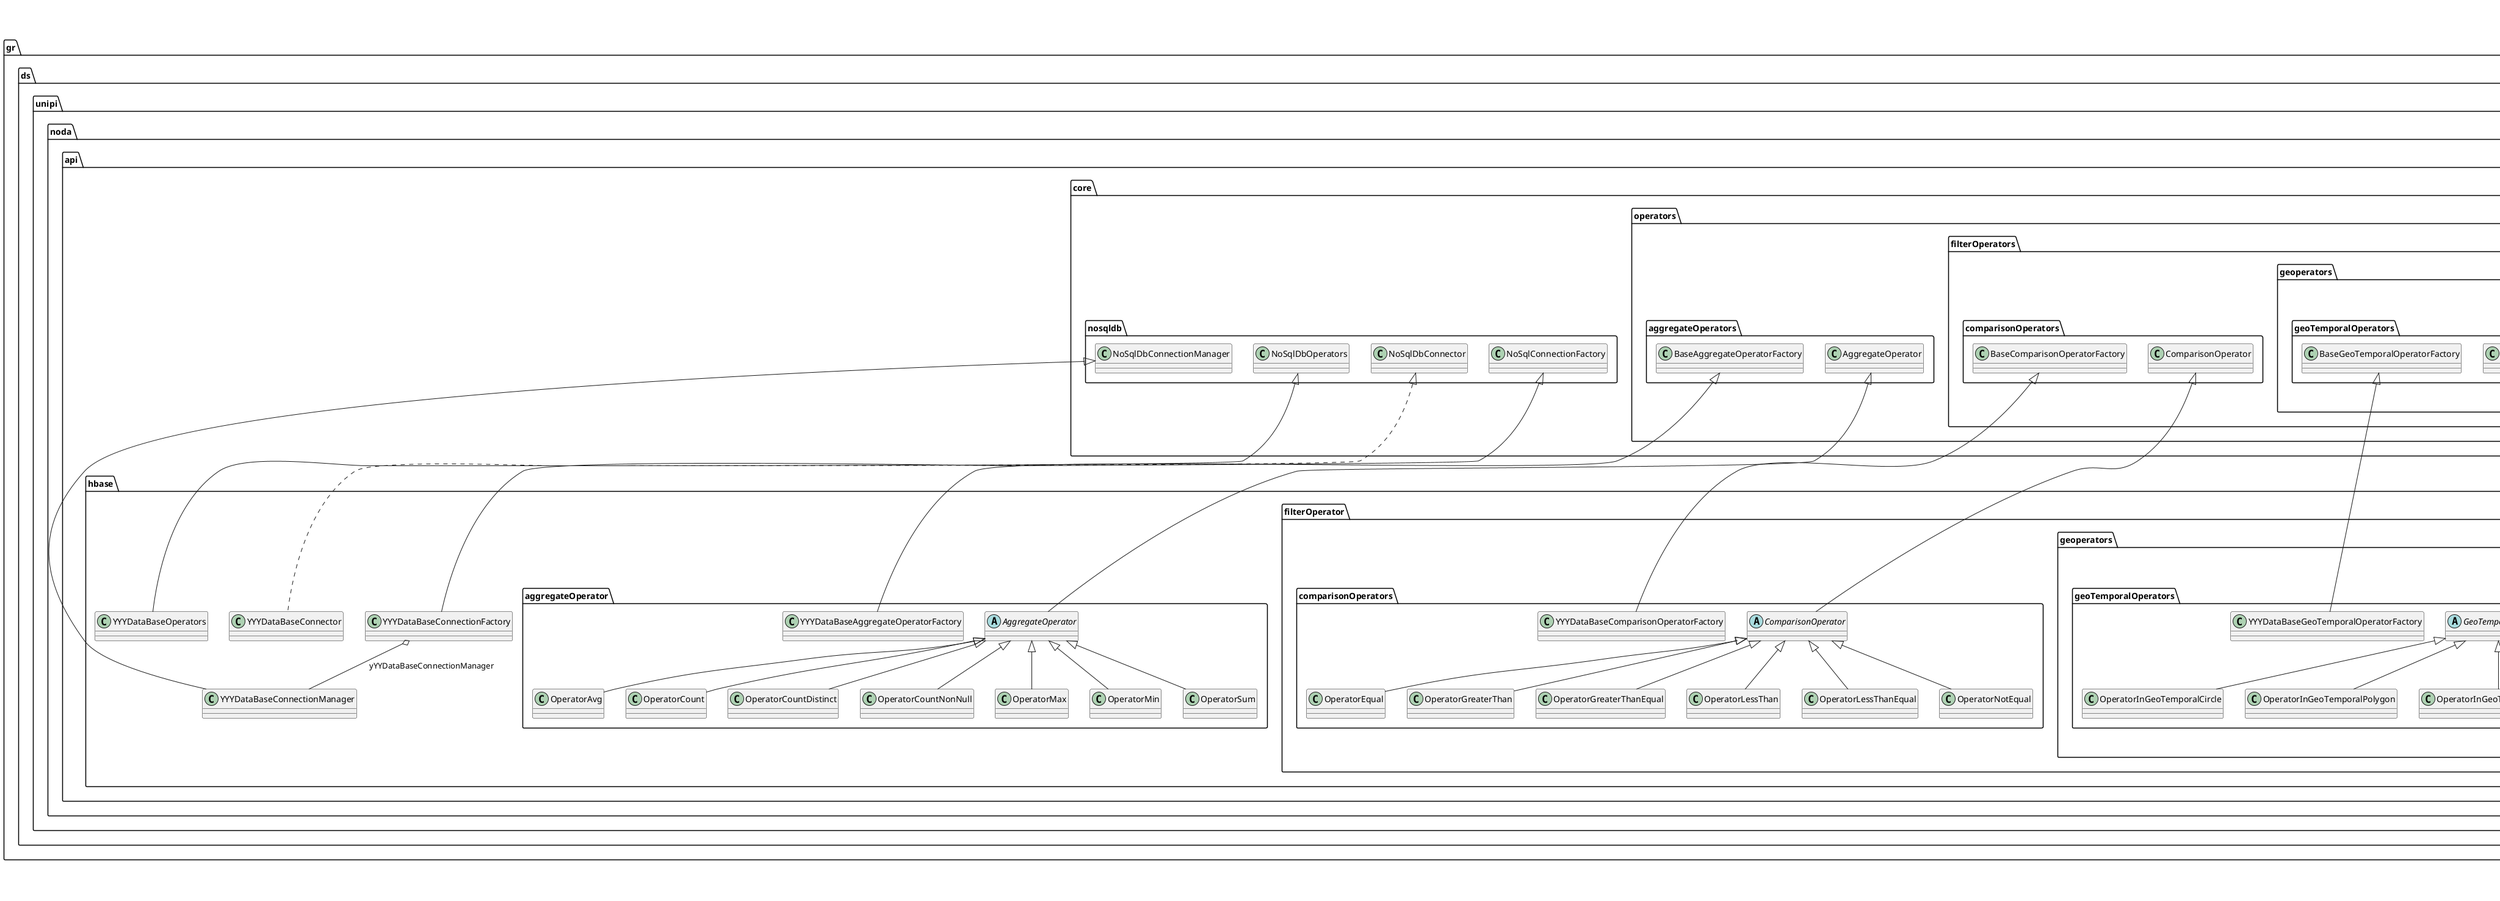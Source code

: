 @startuml

title __NOSQL-OPERATORS-YYYDATABASE's Class Diagram__\n

  namespace gr.ds.unipi.noda.api.hbase {
    class gr.ds.unipi.noda.api.hbase.YYYDataBaseConnectionFactory {
    }
  }
  

  namespace gr.ds.unipi.noda.api.hbase {
    class gr.ds.unipi.noda.api.hbase.YYYDataBaseConnectionManager {
    }
  }
  

  namespace gr.ds.unipi.noda.api.hbase {
    class gr.ds.unipi.noda.api.hbase.YYYDataBaseConnector {
    }
  }
  

  namespace gr.ds.unipi.noda.api.hbase {
    class gr.ds.unipi.noda.api.hbase.YYYDataBaseOperators {
    }
  }
  

  namespace gr.ds.unipi.noda.api.hbase {
    namespace aggregateOperator {
      abstract class gr.ds.unipi.noda.api.hbase.aggregateOperator.AggregateOperator {
      }
    }
  }
  

  namespace gr.ds.unipi.noda.api.hbase {
    namespace aggregateOperator {
      class gr.ds.unipi.noda.api.hbase.aggregateOperator.OperatorAvg {
      }
    }
  }
  

  namespace gr.ds.unipi.noda.api.hbase {
    namespace aggregateOperator {
      class gr.ds.unipi.noda.api.hbase.aggregateOperator.OperatorCount {
      }
    }
  }
  

  namespace gr.ds.unipi.noda.api.hbase {
    namespace aggregateOperator {
      class gr.ds.unipi.noda.api.hbase.aggregateOperator.OperatorCountDistinct {
      }
    }
  }
  

  namespace gr.ds.unipi.noda.api.hbase {
    namespace aggregateOperator {
      class gr.ds.unipi.noda.api.hbase.aggregateOperator.OperatorCountNonNull {
      }
    }
  }
  

  namespace gr.ds.unipi.noda.api.hbase {
    namespace aggregateOperator {
      class gr.ds.unipi.noda.api.hbase.aggregateOperator.OperatorMax {
      }
    }
  }
  

  namespace gr.ds.unipi.noda.api.hbase {
    namespace aggregateOperator {
      class gr.ds.unipi.noda.api.hbase.aggregateOperator.OperatorMin {
      }
    }
  }
  

  namespace gr.ds.unipi.noda.api.hbase {
    namespace aggregateOperator {
      class gr.ds.unipi.noda.api.hbase.aggregateOperator.OperatorSum {
      }
    }
  }
  

  namespace gr.ds.unipi.noda.api.hbase {
    namespace aggregateOperator {
      class gr.ds.unipi.noda.api.hbase.aggregateOperator.YYYDataBaseAggregateOperatorFactory {
      }
    }
  }
  

  namespace gr.ds.unipi.noda.api.hbase {
    namespace filterOperator.comparisonOperators {
      abstract class gr.ds.unipi.noda.api.hbase.filterOperator.comparisonOperators.ComparisonOperator {
      }
    }
  }
  

  namespace gr.ds.unipi.noda.api.hbase {
    namespace filterOperator.comparisonOperators {
      class gr.ds.unipi.noda.api.hbase.filterOperator.comparisonOperators.OperatorEqual {
      }
    }
  }
  

  namespace gr.ds.unipi.noda.api.hbase {
    namespace filterOperator.comparisonOperators {
      class gr.ds.unipi.noda.api.hbase.filterOperator.comparisonOperators.OperatorGreaterThan {
      }
    }
  }
  

  namespace gr.ds.unipi.noda.api.hbase {
    namespace filterOperator.comparisonOperators {
      class gr.ds.unipi.noda.api.hbase.filterOperator.comparisonOperators.OperatorGreaterThanEqual {
      }
    }
  }
  

  namespace gr.ds.unipi.noda.api.hbase {
    namespace filterOperator.comparisonOperators {
      class gr.ds.unipi.noda.api.hbase.filterOperator.comparisonOperators.OperatorLessThan {
      }
    }
  }
  

  namespace gr.ds.unipi.noda.api.hbase {
    namespace filterOperator.comparisonOperators {
      class gr.ds.unipi.noda.api.hbase.filterOperator.comparisonOperators.OperatorLessThanEqual {
      }
    }
  }
  

  namespace gr.ds.unipi.noda.api.hbase {
    namespace filterOperator.comparisonOperators {
      class gr.ds.unipi.noda.api.hbase.filterOperator.comparisonOperators.OperatorNotEqual {
      }
    }
  }
  

  namespace gr.ds.unipi.noda.api.hbase {
    namespace filterOperator.comparisonOperators {
      class gr.ds.unipi.noda.api.hbase.filterOperator.comparisonOperators.YYYDataBaseComparisonOperatorFactory {
      }
    }
  }
  

  namespace gr.ds.unipi.noda.api.hbase {
    namespace filterOperator.geoperators.geoTemporalOperators {
      abstract class gr.ds.unipi.noda.api.hbase.filterOperator.geoperators.geoTemporalOperators.GeoTemporalOperator {
      }
    }
  }
  

  namespace gr.ds.unipi.noda.api.hbase {
    namespace filterOperator.geoperators.geoTemporalOperators {
      class gr.ds.unipi.noda.api.hbase.filterOperator.geoperators.geoTemporalOperators.OperatorInGeoTemporalCircle {
      }
    }
  }
  

  namespace gr.ds.unipi.noda.api.hbase {
    namespace filterOperator.geoperators.geoTemporalOperators {
      class gr.ds.unipi.noda.api.hbase.filterOperator.geoperators.geoTemporalOperators.OperatorInGeoTemporalPolygon {
      }
    }
  }
  

  namespace gr.ds.unipi.noda.api.hbase {
    namespace filterOperator.geoperators.geoTemporalOperators {
      class gr.ds.unipi.noda.api.hbase.filterOperator.geoperators.geoTemporalOperators.OperatorInGeoTemporalRectangle {
      }
    }
  }
  

  namespace gr.ds.unipi.noda.api.hbase {
    namespace filterOperator.geoperators.geoTemporalOperators {
      class gr.ds.unipi.noda.api.hbase.filterOperator.geoperators.geoTemporalOperators.YYYDataBaseGeoTemporalOperatorFactory {
      }
    }
  }
  

  namespace gr.ds.unipi.noda.api.hbase {
    namespace filterOperator.geoperators.geoTextualOperators {
      class gr.ds.unipi.noda.api.hbase.filterOperator.geoperators.geoTextualOperators.YYYDataBaseGeoTextualOperatorFactory {
      }
    }
  }
  

  namespace gr.ds.unipi.noda.api.hbase {
    namespace filterOperator.geoperators.geoTextualOperators {
      namespace geoTextualApproximateOperators {
        abstract class gr.ds.unipi.noda.api.hbase.filterOperator.geoperators.geoTextualOperators.geoTextualApproximateOperators.GeoTextualApproximateOperator {
        }
      }
    }
  }
  

  namespace gr.ds.unipi.noda.api.hbase {
    namespace filterOperator.geoperators.geoTextualOperators {
      namespace geoTextualApproximateOperators {
        class gr.ds.unipi.noda.api.hbase.filterOperator.geoperators.geoTextualOperators.geoTextualApproximateOperators.OperatorTopKInGeoTextualCircle {
        }
      }
    }
  }
  

  namespace gr.ds.unipi.noda.api.hbase {
    namespace filterOperator.geoperators.geoTextualOperators {
      namespace geoTextualApproximateOperators {
        class gr.ds.unipi.noda.api.hbase.filterOperator.geoperators.geoTextualOperators.geoTextualApproximateOperators.OperatorTopKInGeoTextualPolygon {
        }
      }
    }
  }
  

  namespace gr.ds.unipi.noda.api.hbase {
    namespace filterOperator.geoperators.geoTextualOperators {
      namespace geoTextualApproximateOperators {
        class gr.ds.unipi.noda.api.hbase.filterOperator.geoperators.geoTextualOperators.geoTextualApproximateOperators.OperatorTopKInGeoTextualRectangle {
        }
      }
    }
  }
  

  namespace gr.ds.unipi.noda.api.hbase {
    namespace filterOperator.geoperators.geoTextualOperators {
      namespace geoTextualConstraintOperators {
        abstract class gr.ds.unipi.noda.api.hbase.filterOperator.geoperators.geoTextualOperators.geoTextualConstraintOperators.GeoTextualConstraintOperator {
        }
      }
    }
  }
  

  namespace gr.ds.unipi.noda.api.hbase {
    namespace filterOperator.geoperators.geoTextualOperators {
      namespace geoTextualConstraintOperators {
        class gr.ds.unipi.noda.api.hbase.filterOperator.geoperators.geoTextualOperators.geoTextualConstraintOperators.OperatorInGeoTextualCircle {
        }
      }
    }
  }
  

  namespace gr.ds.unipi.noda.api.hbase {
    namespace filterOperator.geoperators.geoTextualOperators {
      namespace geoTextualConstraintOperators {
        class gr.ds.unipi.noda.api.hbase.filterOperator.geoperators.geoTextualOperators.geoTextualConstraintOperators.OperatorInGeoTextualPolygon {
        }
      }
    }
  }
  

  namespace gr.ds.unipi.noda.api.hbase {
    namespace filterOperator.geoperators.geoTextualOperators {
      namespace geoTextualConstraintOperators {
        class gr.ds.unipi.noda.api.hbase.filterOperator.geoperators.geoTextualOperators.geoTextualConstraintOperators.OperatorInGeoTextualRectangle {
        }
      }
    }
  }
  

  namespace gr.ds.unipi.noda.api.hbase {
    namespace filterOperator.geoperators.geographicalOperators {
      abstract class gr.ds.unipi.noda.api.hbase.filterOperator.geoperators.geographicalOperators.GeographicalOperator {
      }
    }
  }
  

  namespace gr.ds.unipi.noda.api.hbase {
    namespace filterOperator.geoperators.geographicalOperators {
      class gr.ds.unipi.noda.api.hbase.filterOperator.geoperators.geographicalOperators.OperatorGeoNearestNeighbors {
      }
    }
  }
  

  namespace gr.ds.unipi.noda.api.hbase {
    namespace filterOperator.geoperators.geographicalOperators {
      class gr.ds.unipi.noda.api.hbase.filterOperator.geoperators.geographicalOperators.OperatorInGeoCircle {
      }
    }
  }
  

  namespace gr.ds.unipi.noda.api.hbase {
    namespace filterOperator.geoperators.geographicalOperators {
      class gr.ds.unipi.noda.api.hbase.filterOperator.geoperators.geographicalOperators.OperatorInGeoPolygon {
      }
    }
  }
  

  namespace gr.ds.unipi.noda.api.hbase {
    namespace filterOperator.geoperators.geographicalOperators {
      class gr.ds.unipi.noda.api.hbase.filterOperator.geoperators.geographicalOperators.OperatorInGeoRectangle {
      }
    }
  }
  

  namespace gr.ds.unipi.noda.api.hbase {
    namespace filterOperator.geoperators.geographicalOperators {
      class gr.ds.unipi.noda.api.hbase.filterOperator.geoperators.geographicalOperators.YYYDataBaseGeographicalOperatorFactory {
      }
    }
  }
  

  namespace gr.ds.unipi.noda.api.hbase {
    namespace filterOperator.logicalOperators {
      abstract class gr.ds.unipi.noda.api.hbase.filterOperator.logicalOperators.LogicalOperator {
      }
    }
  }
  

  namespace gr.ds.unipi.noda.api.hbase {
    namespace filterOperator.logicalOperators {
      class gr.ds.unipi.noda.api.hbase.filterOperator.logicalOperators.OperatorAnd {
      }
    }
  }
  

  namespace gr.ds.unipi.noda.api.hbase {
    namespace filterOperator.logicalOperators {
      class gr.ds.unipi.noda.api.hbase.filterOperator.logicalOperators.OperatorOr {
      }
    }
  }
  

  namespace gr.ds.unipi.noda.api.hbase {
    namespace filterOperator.logicalOperators {
      class gr.ds.unipi.noda.api.hbase.filterOperator.logicalOperators.YYYDataBaseLogicalOperatorFactory {
      }
    }
  }
  

  namespace gr.ds.unipi.noda.api.hbase {
    namespace filterOperator.textualOperators {
      class gr.ds.unipi.noda.api.hbase.filterOperator.textualOperators.YYYDataBaseTextualOperatorFactory {
      }
    }
  }
  

  namespace gr.ds.unipi.noda.api.hbase {
    namespace filterOperator.textualOperators {
      namespace conditionalTextualOperators {
        abstract class gr.ds.unipi.noda.api.hbase.filterOperator.textualOperators.conditionalTextualOperators.ConditionalTextualOperator {
        }
      }
    }
  }
  

  namespace gr.ds.unipi.noda.api.hbase {
    namespace filterOperator.textualOperators {
      namespace conditionalTextualOperators {
        class gr.ds.unipi.noda.api.hbase.filterOperator.textualOperators.conditionalTextualOperators.OperatorAllKeywords {
        }
      }
    }
  }
  

  namespace gr.ds.unipi.noda.api.hbase {
    namespace filterOperator.textualOperators {
      namespace conditionalTextualOperators {
        class gr.ds.unipi.noda.api.hbase.filterOperator.textualOperators.conditionalTextualOperators.OperatorAnyKeywords {
        }
      }
    }
  }
  

  namespace gr.ds.unipi.noda.api.hbase {
    namespace sortOperator {
      class gr.ds.unipi.noda.api.hbase.sortOperator.OperatorAsc {
      }
    }
  }
  

  namespace gr.ds.unipi.noda.api.hbase {
    namespace sortOperator {
      class gr.ds.unipi.noda.api.hbase.sortOperator.OperatorDesc {
      }
    }
  }
  

  namespace gr.ds.unipi.noda.api.hbase {
    namespace sortOperator {
      abstract class gr.ds.unipi.noda.api.hbase.sortOperator.SortOperator {
      }
    }
  }
  

  namespace gr.ds.unipi.noda.api.hbase {
    namespace sortOperator {
      class gr.ds.unipi.noda.api.hbase.sortOperator.YYYDataBaseSortOperatorFactory {
      }
    }
  }
  

  gr.ds.unipi.noda.api.hbase.YYYDataBaseConnectionFactory -up-|> gr.ds.unipi.noda.api.core.nosqldb.NoSqlConnectionFactory
  gr.ds.unipi.noda.api.hbase.YYYDataBaseConnectionFactory o-- gr.ds.unipi.noda.api.hbase.YYYDataBaseConnectionManager : yYYDataBaseConnectionManager
  gr.ds.unipi.noda.api.hbase.YYYDataBaseConnectionManager -up-|> gr.ds.unipi.noda.api.core.nosqldb.NoSqlDbConnectionManager
  gr.ds.unipi.noda.api.hbase.YYYDataBaseConnector .up.|> gr.ds.unipi.noda.api.core.nosqldb.NoSqlDbConnector
  gr.ds.unipi.noda.api.hbase.YYYDataBaseOperators -up-|> gr.ds.unipi.noda.api.core.nosqldb.NoSqlDbOperators
  gr.ds.unipi.noda.api.hbase.aggregateOperator.AggregateOperator -up-|> gr.ds.unipi.noda.api.core.operators.aggregateOperators.AggregateOperator
  gr.ds.unipi.noda.api.hbase.aggregateOperator.OperatorAvg -up-|> gr.ds.unipi.noda.api.hbase.aggregateOperator.AggregateOperator
  gr.ds.unipi.noda.api.hbase.aggregateOperator.OperatorCount -up-|> gr.ds.unipi.noda.api.hbase.aggregateOperator.AggregateOperator
  gr.ds.unipi.noda.api.hbase.aggregateOperator.OperatorCountDistinct -up-|> gr.ds.unipi.noda.api.hbase.aggregateOperator.AggregateOperator
  gr.ds.unipi.noda.api.hbase.aggregateOperator.OperatorCountNonNull -up-|> gr.ds.unipi.noda.api.hbase.aggregateOperator.AggregateOperator
  gr.ds.unipi.noda.api.hbase.aggregateOperator.OperatorMax -up-|> gr.ds.unipi.noda.api.hbase.aggregateOperator.AggregateOperator
  gr.ds.unipi.noda.api.hbase.aggregateOperator.OperatorMin -up-|> gr.ds.unipi.noda.api.hbase.aggregateOperator.AggregateOperator
  gr.ds.unipi.noda.api.hbase.aggregateOperator.OperatorSum -up-|> gr.ds.unipi.noda.api.hbase.aggregateOperator.AggregateOperator
  gr.ds.unipi.noda.api.hbase.aggregateOperator.YYYDataBaseAggregateOperatorFactory -up-|> gr.ds.unipi.noda.api.core.operators.aggregateOperators.BaseAggregateOperatorFactory
  gr.ds.unipi.noda.api.hbase.filterOperator.comparisonOperators.ComparisonOperator -up-|> gr.ds.unipi.noda.api.core.operators.filterOperators.comparisonOperators.ComparisonOperator
  gr.ds.unipi.noda.api.hbase.filterOperator.comparisonOperators.OperatorEqual -up-|> gr.ds.unipi.noda.api.hbase.filterOperator.comparisonOperators.ComparisonOperator
  gr.ds.unipi.noda.api.hbase.filterOperator.comparisonOperators.OperatorGreaterThan -up-|> gr.ds.unipi.noda.api.hbase.filterOperator.comparisonOperators.ComparisonOperator
  gr.ds.unipi.noda.api.hbase.filterOperator.comparisonOperators.OperatorGreaterThanEqual -up-|> gr.ds.unipi.noda.api.hbase.filterOperator.comparisonOperators.ComparisonOperator
  gr.ds.unipi.noda.api.hbase.filterOperator.comparisonOperators.OperatorLessThan -up-|> gr.ds.unipi.noda.api.hbase.filterOperator.comparisonOperators.ComparisonOperator
  gr.ds.unipi.noda.api.hbase.filterOperator.comparisonOperators.OperatorLessThanEqual -up-|> gr.ds.unipi.noda.api.hbase.filterOperator.comparisonOperators.ComparisonOperator
  gr.ds.unipi.noda.api.hbase.filterOperator.comparisonOperators.OperatorNotEqual -up-|> gr.ds.unipi.noda.api.hbase.filterOperator.comparisonOperators.ComparisonOperator
  gr.ds.unipi.noda.api.hbase.filterOperator.comparisonOperators.YYYDataBaseComparisonOperatorFactory -up-|> gr.ds.unipi.noda.api.core.operators.filterOperators.comparisonOperators.BaseComparisonOperatorFactory
  gr.ds.unipi.noda.api.hbase.filterOperator.geoperators.geoTemporalOperators.GeoTemporalOperator -up-|> gr.ds.unipi.noda.api.core.operators.filterOperators.geoperators.geoTemporalOperators.GeoTemporalOperator
  gr.ds.unipi.noda.api.hbase.filterOperator.geoperators.geoTemporalOperators.OperatorInGeoTemporalCircle -up-|> gr.ds.unipi.noda.api.hbase.filterOperator.geoperators.geoTemporalOperators.GeoTemporalOperator
  gr.ds.unipi.noda.api.hbase.filterOperator.geoperators.geoTemporalOperators.OperatorInGeoTemporalPolygon -up-|> gr.ds.unipi.noda.api.hbase.filterOperator.geoperators.geoTemporalOperators.GeoTemporalOperator
  gr.ds.unipi.noda.api.hbase.filterOperator.geoperators.geoTemporalOperators.OperatorInGeoTemporalRectangle -up-|> gr.ds.unipi.noda.api.hbase.filterOperator.geoperators.geoTemporalOperators.GeoTemporalOperator
  gr.ds.unipi.noda.api.hbase.filterOperator.geoperators.geoTemporalOperators.YYYDataBaseGeoTemporalOperatorFactory -up-|> gr.ds.unipi.noda.api.core.operators.filterOperators.geoperators.geoTemporalOperators.BaseGeoTemporalOperatorFactory
  gr.ds.unipi.noda.api.hbase.filterOperator.geoperators.geoTextualOperators.YYYDataBaseGeoTextualOperatorFactory -up-|> gr.ds.unipi.noda.api.core.operators.filterOperators.geoperators.geoTextualOperators.BaseGeoTextualOperatorFactory
  gr.ds.unipi.noda.api.hbase.filterOperator.geoperators.geoTextualOperators.geoTextualApproximateOperators.GeoTextualApproximateOperator -up-|> gr.ds.unipi.noda.api.core.operators.filterOperators.geoperators.geoTextualOperators.geoTextualApproximateOperators.GeoTextualApproximateOperator
  gr.ds.unipi.noda.api.hbase.filterOperator.geoperators.geoTextualOperators.geoTextualApproximateOperators.OperatorTopKInGeoTextualCircle -up-|> gr.ds.unipi.noda.api.hbase.filterOperator.geoperators.geoTextualOperators.geoTextualApproximateOperators.GeoTextualApproximateOperator
  gr.ds.unipi.noda.api.hbase.filterOperator.geoperators.geoTextualOperators.geoTextualApproximateOperators.OperatorTopKInGeoTextualPolygon -up-|> gr.ds.unipi.noda.api.hbase.filterOperator.geoperators.geoTextualOperators.geoTextualApproximateOperators.GeoTextualApproximateOperator
  gr.ds.unipi.noda.api.hbase.filterOperator.geoperators.geoTextualOperators.geoTextualApproximateOperators.OperatorTopKInGeoTextualRectangle -up-|> gr.ds.unipi.noda.api.hbase.filterOperator.geoperators.geoTextualOperators.geoTextualApproximateOperators.GeoTextualApproximateOperator
  gr.ds.unipi.noda.api.hbase.filterOperator.geoperators.geoTextualOperators.geoTextualConstraintOperators.GeoTextualConstraintOperator -up-|> gr.ds.unipi.noda.api.core.operators.filterOperators.geoperators.geoTextualOperators.geoTextualConstraintOperators.GeoTextualConstraintOperator
  gr.ds.unipi.noda.api.hbase.filterOperator.geoperators.geoTextualOperators.geoTextualConstraintOperators.OperatorInGeoTextualCircle -up-|> gr.ds.unipi.noda.api.hbase.filterOperator.geoperators.geoTextualOperators.geoTextualConstraintOperators.GeoTextualConstraintOperator
  gr.ds.unipi.noda.api.hbase.filterOperator.geoperators.geoTextualOperators.geoTextualConstraintOperators.OperatorInGeoTextualPolygon -up-|> gr.ds.unipi.noda.api.hbase.filterOperator.geoperators.geoTextualOperators.geoTextualConstraintOperators.GeoTextualConstraintOperator
  gr.ds.unipi.noda.api.hbase.filterOperator.geoperators.geoTextualOperators.geoTextualConstraintOperators.OperatorInGeoTextualRectangle -up-|> gr.ds.unipi.noda.api.hbase.filterOperator.geoperators.geoTextualOperators.geoTextualConstraintOperators.GeoTextualConstraintOperator
  gr.ds.unipi.noda.api.hbase.filterOperator.geoperators.geographicalOperators.GeographicalOperator -up-|> gr.ds.unipi.noda.api.core.operators.filterOperators.geoperators.geographicalOperators.GeographicalOperator
  gr.ds.unipi.noda.api.hbase.filterOperator.geoperators.geographicalOperators.OperatorGeoNearestNeighbors -up-|> gr.ds.unipi.noda.api.hbase.filterOperator.geoperators.geographicalOperators.GeographicalOperator
  gr.ds.unipi.noda.api.hbase.filterOperator.geoperators.geographicalOperators.OperatorInGeoCircle -up-|> gr.ds.unipi.noda.api.hbase.filterOperator.geoperators.geographicalOperators.GeographicalOperator
  gr.ds.unipi.noda.api.hbase.filterOperator.geoperators.geographicalOperators.OperatorInGeoPolygon -up-|> gr.ds.unipi.noda.api.hbase.filterOperator.geoperators.geographicalOperators.GeographicalOperator
  gr.ds.unipi.noda.api.hbase.filterOperator.geoperators.geographicalOperators.OperatorInGeoRectangle -up-|> gr.ds.unipi.noda.api.hbase.filterOperator.geoperators.geographicalOperators.GeographicalOperator
  gr.ds.unipi.noda.api.hbase.filterOperator.geoperators.geographicalOperators.YYYDataBaseGeographicalOperatorFactory -up-|> gr.ds.unipi.noda.api.core.operators.filterOperators.geoperators.geographicalOperators.BaseGeographicalOperatorFactory
  gr.ds.unipi.noda.api.hbase.filterOperator.logicalOperators.LogicalOperator -up-|> gr.ds.unipi.noda.api.core.operators.filterOperators.logicalOperators.LogicalOperator
  gr.ds.unipi.noda.api.hbase.filterOperator.logicalOperators.OperatorAnd -up-|> gr.ds.unipi.noda.api.hbase.filterOperator.logicalOperators.LogicalOperator
  gr.ds.unipi.noda.api.hbase.filterOperator.logicalOperators.OperatorOr -up-|> gr.ds.unipi.noda.api.hbase.filterOperator.logicalOperators.LogicalOperator
  gr.ds.unipi.noda.api.hbase.filterOperator.logicalOperators.YYYDataBaseLogicalOperatorFactory -up-|> gr.ds.unipi.noda.api.core.operators.filterOperators.logicalOperators.BaseLogicalOperatorFactory
  gr.ds.unipi.noda.api.hbase.filterOperator.textualOperators.YYYDataBaseTextualOperatorFactory -up-|> gr.ds.unipi.noda.api.core.operators.filterOperators.textualOperators.BaseTextualOperatorFactory
  gr.ds.unipi.noda.api.hbase.filterOperator.textualOperators.conditionalTextualOperators.ConditionalTextualOperator -up-|> gr.ds.unipi.noda.api.core.operators.filterOperators.textualOperators.conditionalTextualOperators.ConditionalTextualOperator
  gr.ds.unipi.noda.api.hbase.filterOperator.textualOperators.conditionalTextualOperators.OperatorAllKeywords -up-|> gr.ds.unipi.noda.api.hbase.filterOperator.textualOperators.conditionalTextualOperators.ConditionalTextualOperator
  gr.ds.unipi.noda.api.hbase.filterOperator.textualOperators.conditionalTextualOperators.OperatorAnyKeywords -up-|> gr.ds.unipi.noda.api.hbase.filterOperator.textualOperators.conditionalTextualOperators.ConditionalTextualOperator
  gr.ds.unipi.noda.api.hbase.sortOperator.OperatorAsc -up-|> gr.ds.unipi.noda.api.hbase.sortOperator.SortOperator
  gr.ds.unipi.noda.api.hbase.sortOperator.OperatorDesc -up-|> gr.ds.unipi.noda.api.hbase.sortOperator.SortOperator
  gr.ds.unipi.noda.api.hbase.sortOperator.SortOperator -up-|> gr.ds.unipi.noda.api.core.operators.sortOperators.SortOperator
  gr.ds.unipi.noda.api.hbase.sortOperator.YYYDataBaseSortOperatorFactory -up-|> gr.ds.unipi.noda.api.core.operators.sortOperators.BaseSortOperatorFactory


right footer


PlantUML diagram generated by SketchIt! (https://bitbucket.org/pmesmeur/sketch.it)
For more information about this tool, please contact philippe.mesmeur@gmail.com
endfooter

@enduml
